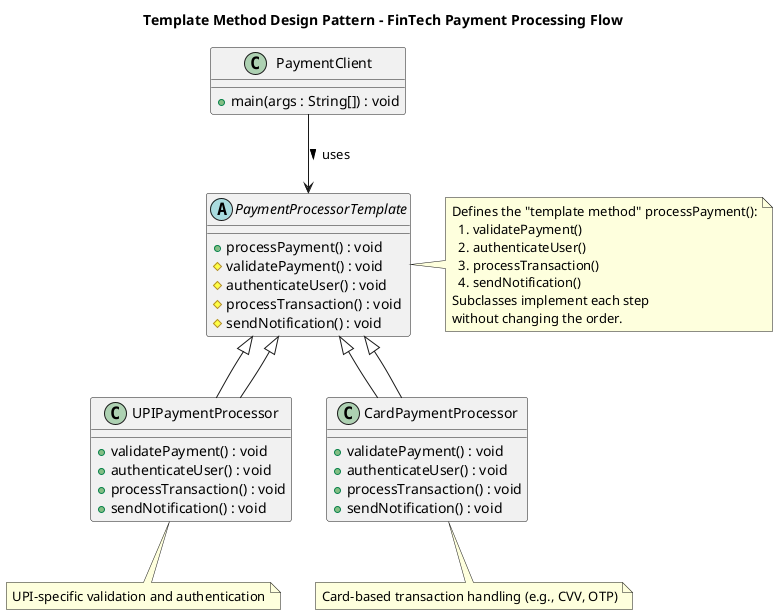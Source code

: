 @startuml
title Template Method Design Pattern - FinTech Payment Processing Flow

abstract class PaymentProcessorTemplate {
    + processPayment() : void
    # validatePayment() : void
    # authenticateUser() : void
    # processTransaction() : void
    # sendNotification() : void
}

class UPIPaymentProcessor extends PaymentProcessorTemplate {
    + validatePayment() : void
    + authenticateUser() : void
    + processTransaction() : void
    + sendNotification() : void
}

class CardPaymentProcessor extends PaymentProcessorTemplate {
    + validatePayment() : void
    + authenticateUser() : void
    + processTransaction() : void
    + sendNotification() : void
}

class PaymentClient {
    + main(args : String[]) : void
}

PaymentProcessorTemplate <|-- UPIPaymentProcessor
PaymentProcessorTemplate <|-- CardPaymentProcessor
PaymentClient --> PaymentProcessorTemplate : uses >

note right of PaymentProcessorTemplate
Defines the "template method" processPayment():
  1. validatePayment()
  2. authenticateUser()
  3. processTransaction()
  4. sendNotification()
Subclasses implement each step
without changing the order.
end note

note bottom of UPIPaymentProcessor
UPI-specific validation and authentication
end note

note bottom of CardPaymentProcessor
Card-based transaction handling (e.g., CVV, OTP)
end note

@enduml
